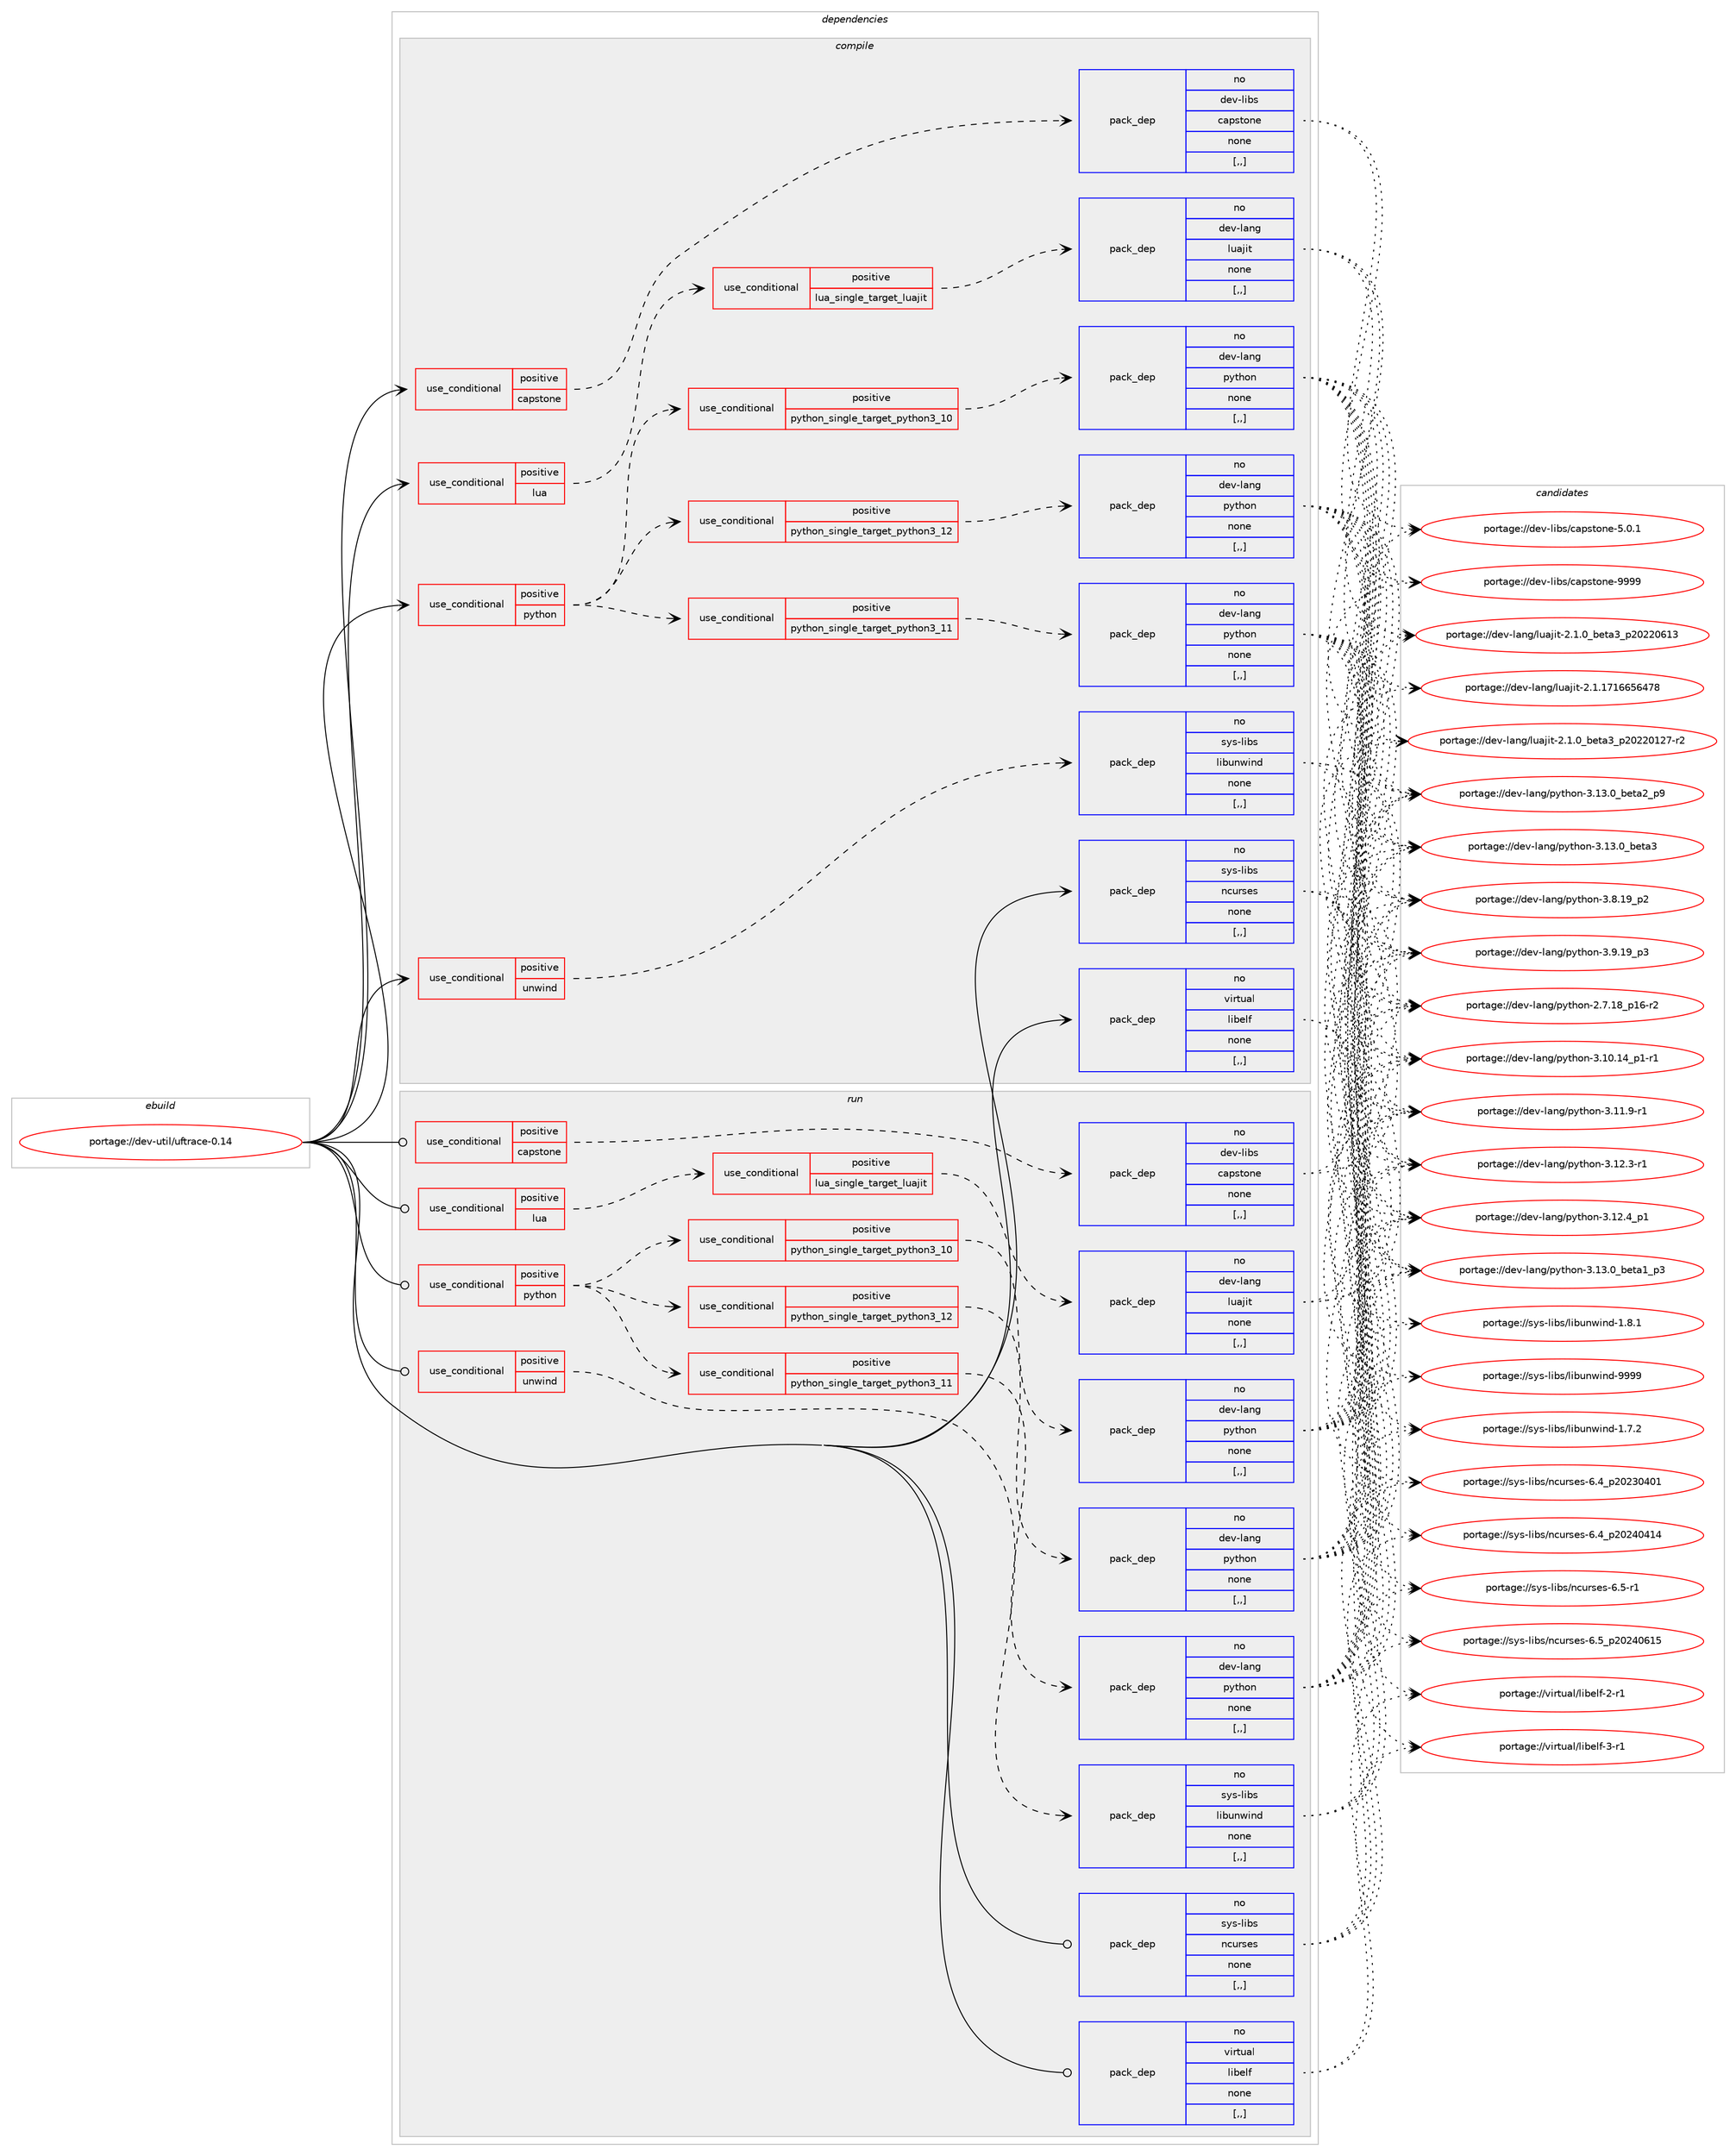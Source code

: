 digraph prolog {

# *************
# Graph options
# *************

newrank=true;
concentrate=true;
compound=true;
graph [rankdir=LR,fontname=Helvetica,fontsize=10,ranksep=1.5];#, ranksep=2.5, nodesep=0.2];
edge  [arrowhead=vee];
node  [fontname=Helvetica,fontsize=10];

# **********
# The ebuild
# **********

subgraph cluster_leftcol {
color=gray;
label=<<i>ebuild</i>>;
id [label="portage://dev-util/uftrace-0.14", color=red, width=4, href="../dev-util/uftrace-0.14.svg"];
}

# ****************
# The dependencies
# ****************

subgraph cluster_midcol {
color=gray;
label=<<i>dependencies</i>>;
subgraph cluster_compile {
fillcolor="#eeeeee";
style=filled;
label=<<i>compile</i>>;
subgraph cond60383 {
dependency215453 [label=<<TABLE BORDER="0" CELLBORDER="1" CELLSPACING="0" CELLPADDING="4"><TR><TD ROWSPAN="3" CELLPADDING="10">use_conditional</TD></TR><TR><TD>positive</TD></TR><TR><TD>capstone</TD></TR></TABLE>>, shape=none, color=red];
subgraph pack153643 {
dependency215454 [label=<<TABLE BORDER="0" CELLBORDER="1" CELLSPACING="0" CELLPADDING="4" WIDTH="220"><TR><TD ROWSPAN="6" CELLPADDING="30">pack_dep</TD></TR><TR><TD WIDTH="110">no</TD></TR><TR><TD>dev-libs</TD></TR><TR><TD>capstone</TD></TR><TR><TD>none</TD></TR><TR><TD>[,,]</TD></TR></TABLE>>, shape=none, color=blue];
}
dependency215453:e -> dependency215454:w [weight=20,style="dashed",arrowhead="vee"];
}
id:e -> dependency215453:w [weight=20,style="solid",arrowhead="vee"];
subgraph cond60384 {
dependency215455 [label=<<TABLE BORDER="0" CELLBORDER="1" CELLSPACING="0" CELLPADDING="4"><TR><TD ROWSPAN="3" CELLPADDING="10">use_conditional</TD></TR><TR><TD>positive</TD></TR><TR><TD>lua</TD></TR></TABLE>>, shape=none, color=red];
subgraph cond60385 {
dependency215456 [label=<<TABLE BORDER="0" CELLBORDER="1" CELLSPACING="0" CELLPADDING="4"><TR><TD ROWSPAN="3" CELLPADDING="10">use_conditional</TD></TR><TR><TD>positive</TD></TR><TR><TD>lua_single_target_luajit</TD></TR></TABLE>>, shape=none, color=red];
subgraph pack153644 {
dependency215457 [label=<<TABLE BORDER="0" CELLBORDER="1" CELLSPACING="0" CELLPADDING="4" WIDTH="220"><TR><TD ROWSPAN="6" CELLPADDING="30">pack_dep</TD></TR><TR><TD WIDTH="110">no</TD></TR><TR><TD>dev-lang</TD></TR><TR><TD>luajit</TD></TR><TR><TD>none</TD></TR><TR><TD>[,,]</TD></TR></TABLE>>, shape=none, color=blue];
}
dependency215456:e -> dependency215457:w [weight=20,style="dashed",arrowhead="vee"];
}
dependency215455:e -> dependency215456:w [weight=20,style="dashed",arrowhead="vee"];
}
id:e -> dependency215455:w [weight=20,style="solid",arrowhead="vee"];
subgraph cond60386 {
dependency215458 [label=<<TABLE BORDER="0" CELLBORDER="1" CELLSPACING="0" CELLPADDING="4"><TR><TD ROWSPAN="3" CELLPADDING="10">use_conditional</TD></TR><TR><TD>positive</TD></TR><TR><TD>python</TD></TR></TABLE>>, shape=none, color=red];
subgraph cond60387 {
dependency215459 [label=<<TABLE BORDER="0" CELLBORDER="1" CELLSPACING="0" CELLPADDING="4"><TR><TD ROWSPAN="3" CELLPADDING="10">use_conditional</TD></TR><TR><TD>positive</TD></TR><TR><TD>python_single_target_python3_10</TD></TR></TABLE>>, shape=none, color=red];
subgraph pack153645 {
dependency215460 [label=<<TABLE BORDER="0" CELLBORDER="1" CELLSPACING="0" CELLPADDING="4" WIDTH="220"><TR><TD ROWSPAN="6" CELLPADDING="30">pack_dep</TD></TR><TR><TD WIDTH="110">no</TD></TR><TR><TD>dev-lang</TD></TR><TR><TD>python</TD></TR><TR><TD>none</TD></TR><TR><TD>[,,]</TD></TR></TABLE>>, shape=none, color=blue];
}
dependency215459:e -> dependency215460:w [weight=20,style="dashed",arrowhead="vee"];
}
dependency215458:e -> dependency215459:w [weight=20,style="dashed",arrowhead="vee"];
subgraph cond60388 {
dependency215461 [label=<<TABLE BORDER="0" CELLBORDER="1" CELLSPACING="0" CELLPADDING="4"><TR><TD ROWSPAN="3" CELLPADDING="10">use_conditional</TD></TR><TR><TD>positive</TD></TR><TR><TD>python_single_target_python3_11</TD></TR></TABLE>>, shape=none, color=red];
subgraph pack153646 {
dependency215462 [label=<<TABLE BORDER="0" CELLBORDER="1" CELLSPACING="0" CELLPADDING="4" WIDTH="220"><TR><TD ROWSPAN="6" CELLPADDING="30">pack_dep</TD></TR><TR><TD WIDTH="110">no</TD></TR><TR><TD>dev-lang</TD></TR><TR><TD>python</TD></TR><TR><TD>none</TD></TR><TR><TD>[,,]</TD></TR></TABLE>>, shape=none, color=blue];
}
dependency215461:e -> dependency215462:w [weight=20,style="dashed",arrowhead="vee"];
}
dependency215458:e -> dependency215461:w [weight=20,style="dashed",arrowhead="vee"];
subgraph cond60389 {
dependency215463 [label=<<TABLE BORDER="0" CELLBORDER="1" CELLSPACING="0" CELLPADDING="4"><TR><TD ROWSPAN="3" CELLPADDING="10">use_conditional</TD></TR><TR><TD>positive</TD></TR><TR><TD>python_single_target_python3_12</TD></TR></TABLE>>, shape=none, color=red];
subgraph pack153647 {
dependency215464 [label=<<TABLE BORDER="0" CELLBORDER="1" CELLSPACING="0" CELLPADDING="4" WIDTH="220"><TR><TD ROWSPAN="6" CELLPADDING="30">pack_dep</TD></TR><TR><TD WIDTH="110">no</TD></TR><TR><TD>dev-lang</TD></TR><TR><TD>python</TD></TR><TR><TD>none</TD></TR><TR><TD>[,,]</TD></TR></TABLE>>, shape=none, color=blue];
}
dependency215463:e -> dependency215464:w [weight=20,style="dashed",arrowhead="vee"];
}
dependency215458:e -> dependency215463:w [weight=20,style="dashed",arrowhead="vee"];
}
id:e -> dependency215458:w [weight=20,style="solid",arrowhead="vee"];
subgraph cond60390 {
dependency215465 [label=<<TABLE BORDER="0" CELLBORDER="1" CELLSPACING="0" CELLPADDING="4"><TR><TD ROWSPAN="3" CELLPADDING="10">use_conditional</TD></TR><TR><TD>positive</TD></TR><TR><TD>unwind</TD></TR></TABLE>>, shape=none, color=red];
subgraph pack153648 {
dependency215466 [label=<<TABLE BORDER="0" CELLBORDER="1" CELLSPACING="0" CELLPADDING="4" WIDTH="220"><TR><TD ROWSPAN="6" CELLPADDING="30">pack_dep</TD></TR><TR><TD WIDTH="110">no</TD></TR><TR><TD>sys-libs</TD></TR><TR><TD>libunwind</TD></TR><TR><TD>none</TD></TR><TR><TD>[,,]</TD></TR></TABLE>>, shape=none, color=blue];
}
dependency215465:e -> dependency215466:w [weight=20,style="dashed",arrowhead="vee"];
}
id:e -> dependency215465:w [weight=20,style="solid",arrowhead="vee"];
subgraph pack153649 {
dependency215467 [label=<<TABLE BORDER="0" CELLBORDER="1" CELLSPACING="0" CELLPADDING="4" WIDTH="220"><TR><TD ROWSPAN="6" CELLPADDING="30">pack_dep</TD></TR><TR><TD WIDTH="110">no</TD></TR><TR><TD>sys-libs</TD></TR><TR><TD>ncurses</TD></TR><TR><TD>none</TD></TR><TR><TD>[,,]</TD></TR></TABLE>>, shape=none, color=blue];
}
id:e -> dependency215467:w [weight=20,style="solid",arrowhead="vee"];
subgraph pack153650 {
dependency215468 [label=<<TABLE BORDER="0" CELLBORDER="1" CELLSPACING="0" CELLPADDING="4" WIDTH="220"><TR><TD ROWSPAN="6" CELLPADDING="30">pack_dep</TD></TR><TR><TD WIDTH="110">no</TD></TR><TR><TD>virtual</TD></TR><TR><TD>libelf</TD></TR><TR><TD>none</TD></TR><TR><TD>[,,]</TD></TR></TABLE>>, shape=none, color=blue];
}
id:e -> dependency215468:w [weight=20,style="solid",arrowhead="vee"];
}
subgraph cluster_compileandrun {
fillcolor="#eeeeee";
style=filled;
label=<<i>compile and run</i>>;
}
subgraph cluster_run {
fillcolor="#eeeeee";
style=filled;
label=<<i>run</i>>;
subgraph cond60391 {
dependency215469 [label=<<TABLE BORDER="0" CELLBORDER="1" CELLSPACING="0" CELLPADDING="4"><TR><TD ROWSPAN="3" CELLPADDING="10">use_conditional</TD></TR><TR><TD>positive</TD></TR><TR><TD>capstone</TD></TR></TABLE>>, shape=none, color=red];
subgraph pack153651 {
dependency215470 [label=<<TABLE BORDER="0" CELLBORDER="1" CELLSPACING="0" CELLPADDING="4" WIDTH="220"><TR><TD ROWSPAN="6" CELLPADDING="30">pack_dep</TD></TR><TR><TD WIDTH="110">no</TD></TR><TR><TD>dev-libs</TD></TR><TR><TD>capstone</TD></TR><TR><TD>none</TD></TR><TR><TD>[,,]</TD></TR></TABLE>>, shape=none, color=blue];
}
dependency215469:e -> dependency215470:w [weight=20,style="dashed",arrowhead="vee"];
}
id:e -> dependency215469:w [weight=20,style="solid",arrowhead="odot"];
subgraph cond60392 {
dependency215471 [label=<<TABLE BORDER="0" CELLBORDER="1" CELLSPACING="0" CELLPADDING="4"><TR><TD ROWSPAN="3" CELLPADDING="10">use_conditional</TD></TR><TR><TD>positive</TD></TR><TR><TD>lua</TD></TR></TABLE>>, shape=none, color=red];
subgraph cond60393 {
dependency215472 [label=<<TABLE BORDER="0" CELLBORDER="1" CELLSPACING="0" CELLPADDING="4"><TR><TD ROWSPAN="3" CELLPADDING="10">use_conditional</TD></TR><TR><TD>positive</TD></TR><TR><TD>lua_single_target_luajit</TD></TR></TABLE>>, shape=none, color=red];
subgraph pack153652 {
dependency215473 [label=<<TABLE BORDER="0" CELLBORDER="1" CELLSPACING="0" CELLPADDING="4" WIDTH="220"><TR><TD ROWSPAN="6" CELLPADDING="30">pack_dep</TD></TR><TR><TD WIDTH="110">no</TD></TR><TR><TD>dev-lang</TD></TR><TR><TD>luajit</TD></TR><TR><TD>none</TD></TR><TR><TD>[,,]</TD></TR></TABLE>>, shape=none, color=blue];
}
dependency215472:e -> dependency215473:w [weight=20,style="dashed",arrowhead="vee"];
}
dependency215471:e -> dependency215472:w [weight=20,style="dashed",arrowhead="vee"];
}
id:e -> dependency215471:w [weight=20,style="solid",arrowhead="odot"];
subgraph cond60394 {
dependency215474 [label=<<TABLE BORDER="0" CELLBORDER="1" CELLSPACING="0" CELLPADDING="4"><TR><TD ROWSPAN="3" CELLPADDING="10">use_conditional</TD></TR><TR><TD>positive</TD></TR><TR><TD>python</TD></TR></TABLE>>, shape=none, color=red];
subgraph cond60395 {
dependency215475 [label=<<TABLE BORDER="0" CELLBORDER="1" CELLSPACING="0" CELLPADDING="4"><TR><TD ROWSPAN="3" CELLPADDING="10">use_conditional</TD></TR><TR><TD>positive</TD></TR><TR><TD>python_single_target_python3_10</TD></TR></TABLE>>, shape=none, color=red];
subgraph pack153653 {
dependency215476 [label=<<TABLE BORDER="0" CELLBORDER="1" CELLSPACING="0" CELLPADDING="4" WIDTH="220"><TR><TD ROWSPAN="6" CELLPADDING="30">pack_dep</TD></TR><TR><TD WIDTH="110">no</TD></TR><TR><TD>dev-lang</TD></TR><TR><TD>python</TD></TR><TR><TD>none</TD></TR><TR><TD>[,,]</TD></TR></TABLE>>, shape=none, color=blue];
}
dependency215475:e -> dependency215476:w [weight=20,style="dashed",arrowhead="vee"];
}
dependency215474:e -> dependency215475:w [weight=20,style="dashed",arrowhead="vee"];
subgraph cond60396 {
dependency215477 [label=<<TABLE BORDER="0" CELLBORDER="1" CELLSPACING="0" CELLPADDING="4"><TR><TD ROWSPAN="3" CELLPADDING="10">use_conditional</TD></TR><TR><TD>positive</TD></TR><TR><TD>python_single_target_python3_11</TD></TR></TABLE>>, shape=none, color=red];
subgraph pack153654 {
dependency215478 [label=<<TABLE BORDER="0" CELLBORDER="1" CELLSPACING="0" CELLPADDING="4" WIDTH="220"><TR><TD ROWSPAN="6" CELLPADDING="30">pack_dep</TD></TR><TR><TD WIDTH="110">no</TD></TR><TR><TD>dev-lang</TD></TR><TR><TD>python</TD></TR><TR><TD>none</TD></TR><TR><TD>[,,]</TD></TR></TABLE>>, shape=none, color=blue];
}
dependency215477:e -> dependency215478:w [weight=20,style="dashed",arrowhead="vee"];
}
dependency215474:e -> dependency215477:w [weight=20,style="dashed",arrowhead="vee"];
subgraph cond60397 {
dependency215479 [label=<<TABLE BORDER="0" CELLBORDER="1" CELLSPACING="0" CELLPADDING="4"><TR><TD ROWSPAN="3" CELLPADDING="10">use_conditional</TD></TR><TR><TD>positive</TD></TR><TR><TD>python_single_target_python3_12</TD></TR></TABLE>>, shape=none, color=red];
subgraph pack153655 {
dependency215480 [label=<<TABLE BORDER="0" CELLBORDER="1" CELLSPACING="0" CELLPADDING="4" WIDTH="220"><TR><TD ROWSPAN="6" CELLPADDING="30">pack_dep</TD></TR><TR><TD WIDTH="110">no</TD></TR><TR><TD>dev-lang</TD></TR><TR><TD>python</TD></TR><TR><TD>none</TD></TR><TR><TD>[,,]</TD></TR></TABLE>>, shape=none, color=blue];
}
dependency215479:e -> dependency215480:w [weight=20,style="dashed",arrowhead="vee"];
}
dependency215474:e -> dependency215479:w [weight=20,style="dashed",arrowhead="vee"];
}
id:e -> dependency215474:w [weight=20,style="solid",arrowhead="odot"];
subgraph cond60398 {
dependency215481 [label=<<TABLE BORDER="0" CELLBORDER="1" CELLSPACING="0" CELLPADDING="4"><TR><TD ROWSPAN="3" CELLPADDING="10">use_conditional</TD></TR><TR><TD>positive</TD></TR><TR><TD>unwind</TD></TR></TABLE>>, shape=none, color=red];
subgraph pack153656 {
dependency215482 [label=<<TABLE BORDER="0" CELLBORDER="1" CELLSPACING="0" CELLPADDING="4" WIDTH="220"><TR><TD ROWSPAN="6" CELLPADDING="30">pack_dep</TD></TR><TR><TD WIDTH="110">no</TD></TR><TR><TD>sys-libs</TD></TR><TR><TD>libunwind</TD></TR><TR><TD>none</TD></TR><TR><TD>[,,]</TD></TR></TABLE>>, shape=none, color=blue];
}
dependency215481:e -> dependency215482:w [weight=20,style="dashed",arrowhead="vee"];
}
id:e -> dependency215481:w [weight=20,style="solid",arrowhead="odot"];
subgraph pack153657 {
dependency215483 [label=<<TABLE BORDER="0" CELLBORDER="1" CELLSPACING="0" CELLPADDING="4" WIDTH="220"><TR><TD ROWSPAN="6" CELLPADDING="30">pack_dep</TD></TR><TR><TD WIDTH="110">no</TD></TR><TR><TD>sys-libs</TD></TR><TR><TD>ncurses</TD></TR><TR><TD>none</TD></TR><TR><TD>[,,]</TD></TR></TABLE>>, shape=none, color=blue];
}
id:e -> dependency215483:w [weight=20,style="solid",arrowhead="odot"];
subgraph pack153658 {
dependency215484 [label=<<TABLE BORDER="0" CELLBORDER="1" CELLSPACING="0" CELLPADDING="4" WIDTH="220"><TR><TD ROWSPAN="6" CELLPADDING="30">pack_dep</TD></TR><TR><TD WIDTH="110">no</TD></TR><TR><TD>virtual</TD></TR><TR><TD>libelf</TD></TR><TR><TD>none</TD></TR><TR><TD>[,,]</TD></TR></TABLE>>, shape=none, color=blue];
}
id:e -> dependency215484:w [weight=20,style="solid",arrowhead="odot"];
}
}

# **************
# The candidates
# **************

subgraph cluster_choices {
rank=same;
color=gray;
label=<<i>candidates</i>>;

subgraph choice153643 {
color=black;
nodesep=1;
choice1001011184510810598115479997112115116111110101455346484649 [label="portage://dev-libs/capstone-5.0.1", color=red, width=4,href="../dev-libs/capstone-5.0.1.svg"];
choice10010111845108105981154799971121151161111101014557575757 [label="portage://dev-libs/capstone-9999", color=red, width=4,href="../dev-libs/capstone-9999.svg"];
dependency215454:e -> choice1001011184510810598115479997112115116111110101455346484649:w [style=dotted,weight="100"];
dependency215454:e -> choice10010111845108105981154799971121151161111101014557575757:w [style=dotted,weight="100"];
}
subgraph choice153644 {
color=black;
nodesep=1;
choice10010111845108971101034710811797106105116455046494648959810111697519511250485050484950554511450 [label="portage://dev-lang/luajit-2.1.0_beta3_p20220127-r2", color=red, width=4,href="../dev-lang/luajit-2.1.0_beta3_p20220127-r2.svg"];
choice1001011184510897110103471081179710610511645504649464895981011169751951125048505048544951 [label="portage://dev-lang/luajit-2.1.0_beta3_p20220613", color=red, width=4,href="../dev-lang/luajit-2.1.0_beta3_p20220613.svg"];
choice10010111845108971101034710811797106105116455046494649554954545354525556 [label="portage://dev-lang/luajit-2.1.1716656478", color=red, width=4,href="../dev-lang/luajit-2.1.1716656478.svg"];
dependency215457:e -> choice10010111845108971101034710811797106105116455046494648959810111697519511250485050484950554511450:w [style=dotted,weight="100"];
dependency215457:e -> choice1001011184510897110103471081179710610511645504649464895981011169751951125048505048544951:w [style=dotted,weight="100"];
dependency215457:e -> choice10010111845108971101034710811797106105116455046494649554954545354525556:w [style=dotted,weight="100"];
}
subgraph choice153645 {
color=black;
nodesep=1;
choice100101118451089711010347112121116104111110455046554649569511249544511450 [label="portage://dev-lang/python-2.7.18_p16-r2", color=red, width=4,href="../dev-lang/python-2.7.18_p16-r2.svg"];
choice100101118451089711010347112121116104111110455146494846495295112494511449 [label="portage://dev-lang/python-3.10.14_p1-r1", color=red, width=4,href="../dev-lang/python-3.10.14_p1-r1.svg"];
choice100101118451089711010347112121116104111110455146494946574511449 [label="portage://dev-lang/python-3.11.9-r1", color=red, width=4,href="../dev-lang/python-3.11.9-r1.svg"];
choice100101118451089711010347112121116104111110455146495046514511449 [label="portage://dev-lang/python-3.12.3-r1", color=red, width=4,href="../dev-lang/python-3.12.3-r1.svg"];
choice100101118451089711010347112121116104111110455146495046529511249 [label="portage://dev-lang/python-3.12.4_p1", color=red, width=4,href="../dev-lang/python-3.12.4_p1.svg"];
choice10010111845108971101034711212111610411111045514649514648959810111697499511251 [label="portage://dev-lang/python-3.13.0_beta1_p3", color=red, width=4,href="../dev-lang/python-3.13.0_beta1_p3.svg"];
choice10010111845108971101034711212111610411111045514649514648959810111697509511257 [label="portage://dev-lang/python-3.13.0_beta2_p9", color=red, width=4,href="../dev-lang/python-3.13.0_beta2_p9.svg"];
choice1001011184510897110103471121211161041111104551464951464895981011169751 [label="portage://dev-lang/python-3.13.0_beta3", color=red, width=4,href="../dev-lang/python-3.13.0_beta3.svg"];
choice100101118451089711010347112121116104111110455146564649579511250 [label="portage://dev-lang/python-3.8.19_p2", color=red, width=4,href="../dev-lang/python-3.8.19_p2.svg"];
choice100101118451089711010347112121116104111110455146574649579511251 [label="portage://dev-lang/python-3.9.19_p3", color=red, width=4,href="../dev-lang/python-3.9.19_p3.svg"];
dependency215460:e -> choice100101118451089711010347112121116104111110455046554649569511249544511450:w [style=dotted,weight="100"];
dependency215460:e -> choice100101118451089711010347112121116104111110455146494846495295112494511449:w [style=dotted,weight="100"];
dependency215460:e -> choice100101118451089711010347112121116104111110455146494946574511449:w [style=dotted,weight="100"];
dependency215460:e -> choice100101118451089711010347112121116104111110455146495046514511449:w [style=dotted,weight="100"];
dependency215460:e -> choice100101118451089711010347112121116104111110455146495046529511249:w [style=dotted,weight="100"];
dependency215460:e -> choice10010111845108971101034711212111610411111045514649514648959810111697499511251:w [style=dotted,weight="100"];
dependency215460:e -> choice10010111845108971101034711212111610411111045514649514648959810111697509511257:w [style=dotted,weight="100"];
dependency215460:e -> choice1001011184510897110103471121211161041111104551464951464895981011169751:w [style=dotted,weight="100"];
dependency215460:e -> choice100101118451089711010347112121116104111110455146564649579511250:w [style=dotted,weight="100"];
dependency215460:e -> choice100101118451089711010347112121116104111110455146574649579511251:w [style=dotted,weight="100"];
}
subgraph choice153646 {
color=black;
nodesep=1;
choice100101118451089711010347112121116104111110455046554649569511249544511450 [label="portage://dev-lang/python-2.7.18_p16-r2", color=red, width=4,href="../dev-lang/python-2.7.18_p16-r2.svg"];
choice100101118451089711010347112121116104111110455146494846495295112494511449 [label="portage://dev-lang/python-3.10.14_p1-r1", color=red, width=4,href="../dev-lang/python-3.10.14_p1-r1.svg"];
choice100101118451089711010347112121116104111110455146494946574511449 [label="portage://dev-lang/python-3.11.9-r1", color=red, width=4,href="../dev-lang/python-3.11.9-r1.svg"];
choice100101118451089711010347112121116104111110455146495046514511449 [label="portage://dev-lang/python-3.12.3-r1", color=red, width=4,href="../dev-lang/python-3.12.3-r1.svg"];
choice100101118451089711010347112121116104111110455146495046529511249 [label="portage://dev-lang/python-3.12.4_p1", color=red, width=4,href="../dev-lang/python-3.12.4_p1.svg"];
choice10010111845108971101034711212111610411111045514649514648959810111697499511251 [label="portage://dev-lang/python-3.13.0_beta1_p3", color=red, width=4,href="../dev-lang/python-3.13.0_beta1_p3.svg"];
choice10010111845108971101034711212111610411111045514649514648959810111697509511257 [label="portage://dev-lang/python-3.13.0_beta2_p9", color=red, width=4,href="../dev-lang/python-3.13.0_beta2_p9.svg"];
choice1001011184510897110103471121211161041111104551464951464895981011169751 [label="portage://dev-lang/python-3.13.0_beta3", color=red, width=4,href="../dev-lang/python-3.13.0_beta3.svg"];
choice100101118451089711010347112121116104111110455146564649579511250 [label="portage://dev-lang/python-3.8.19_p2", color=red, width=4,href="../dev-lang/python-3.8.19_p2.svg"];
choice100101118451089711010347112121116104111110455146574649579511251 [label="portage://dev-lang/python-3.9.19_p3", color=red, width=4,href="../dev-lang/python-3.9.19_p3.svg"];
dependency215462:e -> choice100101118451089711010347112121116104111110455046554649569511249544511450:w [style=dotted,weight="100"];
dependency215462:e -> choice100101118451089711010347112121116104111110455146494846495295112494511449:w [style=dotted,weight="100"];
dependency215462:e -> choice100101118451089711010347112121116104111110455146494946574511449:w [style=dotted,weight="100"];
dependency215462:e -> choice100101118451089711010347112121116104111110455146495046514511449:w [style=dotted,weight="100"];
dependency215462:e -> choice100101118451089711010347112121116104111110455146495046529511249:w [style=dotted,weight="100"];
dependency215462:e -> choice10010111845108971101034711212111610411111045514649514648959810111697499511251:w [style=dotted,weight="100"];
dependency215462:e -> choice10010111845108971101034711212111610411111045514649514648959810111697509511257:w [style=dotted,weight="100"];
dependency215462:e -> choice1001011184510897110103471121211161041111104551464951464895981011169751:w [style=dotted,weight="100"];
dependency215462:e -> choice100101118451089711010347112121116104111110455146564649579511250:w [style=dotted,weight="100"];
dependency215462:e -> choice100101118451089711010347112121116104111110455146574649579511251:w [style=dotted,weight="100"];
}
subgraph choice153647 {
color=black;
nodesep=1;
choice100101118451089711010347112121116104111110455046554649569511249544511450 [label="portage://dev-lang/python-2.7.18_p16-r2", color=red, width=4,href="../dev-lang/python-2.7.18_p16-r2.svg"];
choice100101118451089711010347112121116104111110455146494846495295112494511449 [label="portage://dev-lang/python-3.10.14_p1-r1", color=red, width=4,href="../dev-lang/python-3.10.14_p1-r1.svg"];
choice100101118451089711010347112121116104111110455146494946574511449 [label="portage://dev-lang/python-3.11.9-r1", color=red, width=4,href="../dev-lang/python-3.11.9-r1.svg"];
choice100101118451089711010347112121116104111110455146495046514511449 [label="portage://dev-lang/python-3.12.3-r1", color=red, width=4,href="../dev-lang/python-3.12.3-r1.svg"];
choice100101118451089711010347112121116104111110455146495046529511249 [label="portage://dev-lang/python-3.12.4_p1", color=red, width=4,href="../dev-lang/python-3.12.4_p1.svg"];
choice10010111845108971101034711212111610411111045514649514648959810111697499511251 [label="portage://dev-lang/python-3.13.0_beta1_p3", color=red, width=4,href="../dev-lang/python-3.13.0_beta1_p3.svg"];
choice10010111845108971101034711212111610411111045514649514648959810111697509511257 [label="portage://dev-lang/python-3.13.0_beta2_p9", color=red, width=4,href="../dev-lang/python-3.13.0_beta2_p9.svg"];
choice1001011184510897110103471121211161041111104551464951464895981011169751 [label="portage://dev-lang/python-3.13.0_beta3", color=red, width=4,href="../dev-lang/python-3.13.0_beta3.svg"];
choice100101118451089711010347112121116104111110455146564649579511250 [label="portage://dev-lang/python-3.8.19_p2", color=red, width=4,href="../dev-lang/python-3.8.19_p2.svg"];
choice100101118451089711010347112121116104111110455146574649579511251 [label="portage://dev-lang/python-3.9.19_p3", color=red, width=4,href="../dev-lang/python-3.9.19_p3.svg"];
dependency215464:e -> choice100101118451089711010347112121116104111110455046554649569511249544511450:w [style=dotted,weight="100"];
dependency215464:e -> choice100101118451089711010347112121116104111110455146494846495295112494511449:w [style=dotted,weight="100"];
dependency215464:e -> choice100101118451089711010347112121116104111110455146494946574511449:w [style=dotted,weight="100"];
dependency215464:e -> choice100101118451089711010347112121116104111110455146495046514511449:w [style=dotted,weight="100"];
dependency215464:e -> choice100101118451089711010347112121116104111110455146495046529511249:w [style=dotted,weight="100"];
dependency215464:e -> choice10010111845108971101034711212111610411111045514649514648959810111697499511251:w [style=dotted,weight="100"];
dependency215464:e -> choice10010111845108971101034711212111610411111045514649514648959810111697509511257:w [style=dotted,weight="100"];
dependency215464:e -> choice1001011184510897110103471121211161041111104551464951464895981011169751:w [style=dotted,weight="100"];
dependency215464:e -> choice100101118451089711010347112121116104111110455146564649579511250:w [style=dotted,weight="100"];
dependency215464:e -> choice100101118451089711010347112121116104111110455146574649579511251:w [style=dotted,weight="100"];
}
subgraph choice153648 {
color=black;
nodesep=1;
choice11512111545108105981154710810598117110119105110100454946554650 [label="portage://sys-libs/libunwind-1.7.2", color=red, width=4,href="../sys-libs/libunwind-1.7.2.svg"];
choice11512111545108105981154710810598117110119105110100454946564649 [label="portage://sys-libs/libunwind-1.8.1", color=red, width=4,href="../sys-libs/libunwind-1.8.1.svg"];
choice115121115451081059811547108105981171101191051101004557575757 [label="portage://sys-libs/libunwind-9999", color=red, width=4,href="../sys-libs/libunwind-9999.svg"];
dependency215466:e -> choice11512111545108105981154710810598117110119105110100454946554650:w [style=dotted,weight="100"];
dependency215466:e -> choice11512111545108105981154710810598117110119105110100454946564649:w [style=dotted,weight="100"];
dependency215466:e -> choice115121115451081059811547108105981171101191051101004557575757:w [style=dotted,weight="100"];
}
subgraph choice153649 {
color=black;
nodesep=1;
choice1151211154510810598115471109911711411510111545544652951125048505148524849 [label="portage://sys-libs/ncurses-6.4_p20230401", color=red, width=4,href="../sys-libs/ncurses-6.4_p20230401.svg"];
choice1151211154510810598115471109911711411510111545544652951125048505248524952 [label="portage://sys-libs/ncurses-6.4_p20240414", color=red, width=4,href="../sys-libs/ncurses-6.4_p20240414.svg"];
choice11512111545108105981154711099117114115101115455446534511449 [label="portage://sys-libs/ncurses-6.5-r1", color=red, width=4,href="../sys-libs/ncurses-6.5-r1.svg"];
choice1151211154510810598115471109911711411510111545544653951125048505248544953 [label="portage://sys-libs/ncurses-6.5_p20240615", color=red, width=4,href="../sys-libs/ncurses-6.5_p20240615.svg"];
dependency215467:e -> choice1151211154510810598115471109911711411510111545544652951125048505148524849:w [style=dotted,weight="100"];
dependency215467:e -> choice1151211154510810598115471109911711411510111545544652951125048505248524952:w [style=dotted,weight="100"];
dependency215467:e -> choice11512111545108105981154711099117114115101115455446534511449:w [style=dotted,weight="100"];
dependency215467:e -> choice1151211154510810598115471109911711411510111545544653951125048505248544953:w [style=dotted,weight="100"];
}
subgraph choice153650 {
color=black;
nodesep=1;
choice11810511411611797108471081059810110810245504511449 [label="portage://virtual/libelf-2-r1", color=red, width=4,href="../virtual/libelf-2-r1.svg"];
choice11810511411611797108471081059810110810245514511449 [label="portage://virtual/libelf-3-r1", color=red, width=4,href="../virtual/libelf-3-r1.svg"];
dependency215468:e -> choice11810511411611797108471081059810110810245504511449:w [style=dotted,weight="100"];
dependency215468:e -> choice11810511411611797108471081059810110810245514511449:w [style=dotted,weight="100"];
}
subgraph choice153651 {
color=black;
nodesep=1;
choice1001011184510810598115479997112115116111110101455346484649 [label="portage://dev-libs/capstone-5.0.1", color=red, width=4,href="../dev-libs/capstone-5.0.1.svg"];
choice10010111845108105981154799971121151161111101014557575757 [label="portage://dev-libs/capstone-9999", color=red, width=4,href="../dev-libs/capstone-9999.svg"];
dependency215470:e -> choice1001011184510810598115479997112115116111110101455346484649:w [style=dotted,weight="100"];
dependency215470:e -> choice10010111845108105981154799971121151161111101014557575757:w [style=dotted,weight="100"];
}
subgraph choice153652 {
color=black;
nodesep=1;
choice10010111845108971101034710811797106105116455046494648959810111697519511250485050484950554511450 [label="portage://dev-lang/luajit-2.1.0_beta3_p20220127-r2", color=red, width=4,href="../dev-lang/luajit-2.1.0_beta3_p20220127-r2.svg"];
choice1001011184510897110103471081179710610511645504649464895981011169751951125048505048544951 [label="portage://dev-lang/luajit-2.1.0_beta3_p20220613", color=red, width=4,href="../dev-lang/luajit-2.1.0_beta3_p20220613.svg"];
choice10010111845108971101034710811797106105116455046494649554954545354525556 [label="portage://dev-lang/luajit-2.1.1716656478", color=red, width=4,href="../dev-lang/luajit-2.1.1716656478.svg"];
dependency215473:e -> choice10010111845108971101034710811797106105116455046494648959810111697519511250485050484950554511450:w [style=dotted,weight="100"];
dependency215473:e -> choice1001011184510897110103471081179710610511645504649464895981011169751951125048505048544951:w [style=dotted,weight="100"];
dependency215473:e -> choice10010111845108971101034710811797106105116455046494649554954545354525556:w [style=dotted,weight="100"];
}
subgraph choice153653 {
color=black;
nodesep=1;
choice100101118451089711010347112121116104111110455046554649569511249544511450 [label="portage://dev-lang/python-2.7.18_p16-r2", color=red, width=4,href="../dev-lang/python-2.7.18_p16-r2.svg"];
choice100101118451089711010347112121116104111110455146494846495295112494511449 [label="portage://dev-lang/python-3.10.14_p1-r1", color=red, width=4,href="../dev-lang/python-3.10.14_p1-r1.svg"];
choice100101118451089711010347112121116104111110455146494946574511449 [label="portage://dev-lang/python-3.11.9-r1", color=red, width=4,href="../dev-lang/python-3.11.9-r1.svg"];
choice100101118451089711010347112121116104111110455146495046514511449 [label="portage://dev-lang/python-3.12.3-r1", color=red, width=4,href="../dev-lang/python-3.12.3-r1.svg"];
choice100101118451089711010347112121116104111110455146495046529511249 [label="portage://dev-lang/python-3.12.4_p1", color=red, width=4,href="../dev-lang/python-3.12.4_p1.svg"];
choice10010111845108971101034711212111610411111045514649514648959810111697499511251 [label="portage://dev-lang/python-3.13.0_beta1_p3", color=red, width=4,href="../dev-lang/python-3.13.0_beta1_p3.svg"];
choice10010111845108971101034711212111610411111045514649514648959810111697509511257 [label="portage://dev-lang/python-3.13.0_beta2_p9", color=red, width=4,href="../dev-lang/python-3.13.0_beta2_p9.svg"];
choice1001011184510897110103471121211161041111104551464951464895981011169751 [label="portage://dev-lang/python-3.13.0_beta3", color=red, width=4,href="../dev-lang/python-3.13.0_beta3.svg"];
choice100101118451089711010347112121116104111110455146564649579511250 [label="portage://dev-lang/python-3.8.19_p2", color=red, width=4,href="../dev-lang/python-3.8.19_p2.svg"];
choice100101118451089711010347112121116104111110455146574649579511251 [label="portage://dev-lang/python-3.9.19_p3", color=red, width=4,href="../dev-lang/python-3.9.19_p3.svg"];
dependency215476:e -> choice100101118451089711010347112121116104111110455046554649569511249544511450:w [style=dotted,weight="100"];
dependency215476:e -> choice100101118451089711010347112121116104111110455146494846495295112494511449:w [style=dotted,weight="100"];
dependency215476:e -> choice100101118451089711010347112121116104111110455146494946574511449:w [style=dotted,weight="100"];
dependency215476:e -> choice100101118451089711010347112121116104111110455146495046514511449:w [style=dotted,weight="100"];
dependency215476:e -> choice100101118451089711010347112121116104111110455146495046529511249:w [style=dotted,weight="100"];
dependency215476:e -> choice10010111845108971101034711212111610411111045514649514648959810111697499511251:w [style=dotted,weight="100"];
dependency215476:e -> choice10010111845108971101034711212111610411111045514649514648959810111697509511257:w [style=dotted,weight="100"];
dependency215476:e -> choice1001011184510897110103471121211161041111104551464951464895981011169751:w [style=dotted,weight="100"];
dependency215476:e -> choice100101118451089711010347112121116104111110455146564649579511250:w [style=dotted,weight="100"];
dependency215476:e -> choice100101118451089711010347112121116104111110455146574649579511251:w [style=dotted,weight="100"];
}
subgraph choice153654 {
color=black;
nodesep=1;
choice100101118451089711010347112121116104111110455046554649569511249544511450 [label="portage://dev-lang/python-2.7.18_p16-r2", color=red, width=4,href="../dev-lang/python-2.7.18_p16-r2.svg"];
choice100101118451089711010347112121116104111110455146494846495295112494511449 [label="portage://dev-lang/python-3.10.14_p1-r1", color=red, width=4,href="../dev-lang/python-3.10.14_p1-r1.svg"];
choice100101118451089711010347112121116104111110455146494946574511449 [label="portage://dev-lang/python-3.11.9-r1", color=red, width=4,href="../dev-lang/python-3.11.9-r1.svg"];
choice100101118451089711010347112121116104111110455146495046514511449 [label="portage://dev-lang/python-3.12.3-r1", color=red, width=4,href="../dev-lang/python-3.12.3-r1.svg"];
choice100101118451089711010347112121116104111110455146495046529511249 [label="portage://dev-lang/python-3.12.4_p1", color=red, width=4,href="../dev-lang/python-3.12.4_p1.svg"];
choice10010111845108971101034711212111610411111045514649514648959810111697499511251 [label="portage://dev-lang/python-3.13.0_beta1_p3", color=red, width=4,href="../dev-lang/python-3.13.0_beta1_p3.svg"];
choice10010111845108971101034711212111610411111045514649514648959810111697509511257 [label="portage://dev-lang/python-3.13.0_beta2_p9", color=red, width=4,href="../dev-lang/python-3.13.0_beta2_p9.svg"];
choice1001011184510897110103471121211161041111104551464951464895981011169751 [label="portage://dev-lang/python-3.13.0_beta3", color=red, width=4,href="../dev-lang/python-3.13.0_beta3.svg"];
choice100101118451089711010347112121116104111110455146564649579511250 [label="portage://dev-lang/python-3.8.19_p2", color=red, width=4,href="../dev-lang/python-3.8.19_p2.svg"];
choice100101118451089711010347112121116104111110455146574649579511251 [label="portage://dev-lang/python-3.9.19_p3", color=red, width=4,href="../dev-lang/python-3.9.19_p3.svg"];
dependency215478:e -> choice100101118451089711010347112121116104111110455046554649569511249544511450:w [style=dotted,weight="100"];
dependency215478:e -> choice100101118451089711010347112121116104111110455146494846495295112494511449:w [style=dotted,weight="100"];
dependency215478:e -> choice100101118451089711010347112121116104111110455146494946574511449:w [style=dotted,weight="100"];
dependency215478:e -> choice100101118451089711010347112121116104111110455146495046514511449:w [style=dotted,weight="100"];
dependency215478:e -> choice100101118451089711010347112121116104111110455146495046529511249:w [style=dotted,weight="100"];
dependency215478:e -> choice10010111845108971101034711212111610411111045514649514648959810111697499511251:w [style=dotted,weight="100"];
dependency215478:e -> choice10010111845108971101034711212111610411111045514649514648959810111697509511257:w [style=dotted,weight="100"];
dependency215478:e -> choice1001011184510897110103471121211161041111104551464951464895981011169751:w [style=dotted,weight="100"];
dependency215478:e -> choice100101118451089711010347112121116104111110455146564649579511250:w [style=dotted,weight="100"];
dependency215478:e -> choice100101118451089711010347112121116104111110455146574649579511251:w [style=dotted,weight="100"];
}
subgraph choice153655 {
color=black;
nodesep=1;
choice100101118451089711010347112121116104111110455046554649569511249544511450 [label="portage://dev-lang/python-2.7.18_p16-r2", color=red, width=4,href="../dev-lang/python-2.7.18_p16-r2.svg"];
choice100101118451089711010347112121116104111110455146494846495295112494511449 [label="portage://dev-lang/python-3.10.14_p1-r1", color=red, width=4,href="../dev-lang/python-3.10.14_p1-r1.svg"];
choice100101118451089711010347112121116104111110455146494946574511449 [label="portage://dev-lang/python-3.11.9-r1", color=red, width=4,href="../dev-lang/python-3.11.9-r1.svg"];
choice100101118451089711010347112121116104111110455146495046514511449 [label="portage://dev-lang/python-3.12.3-r1", color=red, width=4,href="../dev-lang/python-3.12.3-r1.svg"];
choice100101118451089711010347112121116104111110455146495046529511249 [label="portage://dev-lang/python-3.12.4_p1", color=red, width=4,href="../dev-lang/python-3.12.4_p1.svg"];
choice10010111845108971101034711212111610411111045514649514648959810111697499511251 [label="portage://dev-lang/python-3.13.0_beta1_p3", color=red, width=4,href="../dev-lang/python-3.13.0_beta1_p3.svg"];
choice10010111845108971101034711212111610411111045514649514648959810111697509511257 [label="portage://dev-lang/python-3.13.0_beta2_p9", color=red, width=4,href="../dev-lang/python-3.13.0_beta2_p9.svg"];
choice1001011184510897110103471121211161041111104551464951464895981011169751 [label="portage://dev-lang/python-3.13.0_beta3", color=red, width=4,href="../dev-lang/python-3.13.0_beta3.svg"];
choice100101118451089711010347112121116104111110455146564649579511250 [label="portage://dev-lang/python-3.8.19_p2", color=red, width=4,href="../dev-lang/python-3.8.19_p2.svg"];
choice100101118451089711010347112121116104111110455146574649579511251 [label="portage://dev-lang/python-3.9.19_p3", color=red, width=4,href="../dev-lang/python-3.9.19_p3.svg"];
dependency215480:e -> choice100101118451089711010347112121116104111110455046554649569511249544511450:w [style=dotted,weight="100"];
dependency215480:e -> choice100101118451089711010347112121116104111110455146494846495295112494511449:w [style=dotted,weight="100"];
dependency215480:e -> choice100101118451089711010347112121116104111110455146494946574511449:w [style=dotted,weight="100"];
dependency215480:e -> choice100101118451089711010347112121116104111110455146495046514511449:w [style=dotted,weight="100"];
dependency215480:e -> choice100101118451089711010347112121116104111110455146495046529511249:w [style=dotted,weight="100"];
dependency215480:e -> choice10010111845108971101034711212111610411111045514649514648959810111697499511251:w [style=dotted,weight="100"];
dependency215480:e -> choice10010111845108971101034711212111610411111045514649514648959810111697509511257:w [style=dotted,weight="100"];
dependency215480:e -> choice1001011184510897110103471121211161041111104551464951464895981011169751:w [style=dotted,weight="100"];
dependency215480:e -> choice100101118451089711010347112121116104111110455146564649579511250:w [style=dotted,weight="100"];
dependency215480:e -> choice100101118451089711010347112121116104111110455146574649579511251:w [style=dotted,weight="100"];
}
subgraph choice153656 {
color=black;
nodesep=1;
choice11512111545108105981154710810598117110119105110100454946554650 [label="portage://sys-libs/libunwind-1.7.2", color=red, width=4,href="../sys-libs/libunwind-1.7.2.svg"];
choice11512111545108105981154710810598117110119105110100454946564649 [label="portage://sys-libs/libunwind-1.8.1", color=red, width=4,href="../sys-libs/libunwind-1.8.1.svg"];
choice115121115451081059811547108105981171101191051101004557575757 [label="portage://sys-libs/libunwind-9999", color=red, width=4,href="../sys-libs/libunwind-9999.svg"];
dependency215482:e -> choice11512111545108105981154710810598117110119105110100454946554650:w [style=dotted,weight="100"];
dependency215482:e -> choice11512111545108105981154710810598117110119105110100454946564649:w [style=dotted,weight="100"];
dependency215482:e -> choice115121115451081059811547108105981171101191051101004557575757:w [style=dotted,weight="100"];
}
subgraph choice153657 {
color=black;
nodesep=1;
choice1151211154510810598115471109911711411510111545544652951125048505148524849 [label="portage://sys-libs/ncurses-6.4_p20230401", color=red, width=4,href="../sys-libs/ncurses-6.4_p20230401.svg"];
choice1151211154510810598115471109911711411510111545544652951125048505248524952 [label="portage://sys-libs/ncurses-6.4_p20240414", color=red, width=4,href="../sys-libs/ncurses-6.4_p20240414.svg"];
choice11512111545108105981154711099117114115101115455446534511449 [label="portage://sys-libs/ncurses-6.5-r1", color=red, width=4,href="../sys-libs/ncurses-6.5-r1.svg"];
choice1151211154510810598115471109911711411510111545544653951125048505248544953 [label="portage://sys-libs/ncurses-6.5_p20240615", color=red, width=4,href="../sys-libs/ncurses-6.5_p20240615.svg"];
dependency215483:e -> choice1151211154510810598115471109911711411510111545544652951125048505148524849:w [style=dotted,weight="100"];
dependency215483:e -> choice1151211154510810598115471109911711411510111545544652951125048505248524952:w [style=dotted,weight="100"];
dependency215483:e -> choice11512111545108105981154711099117114115101115455446534511449:w [style=dotted,weight="100"];
dependency215483:e -> choice1151211154510810598115471109911711411510111545544653951125048505248544953:w [style=dotted,weight="100"];
}
subgraph choice153658 {
color=black;
nodesep=1;
choice11810511411611797108471081059810110810245504511449 [label="portage://virtual/libelf-2-r1", color=red, width=4,href="../virtual/libelf-2-r1.svg"];
choice11810511411611797108471081059810110810245514511449 [label="portage://virtual/libelf-3-r1", color=red, width=4,href="../virtual/libelf-3-r1.svg"];
dependency215484:e -> choice11810511411611797108471081059810110810245504511449:w [style=dotted,weight="100"];
dependency215484:e -> choice11810511411611797108471081059810110810245514511449:w [style=dotted,weight="100"];
}
}

}
